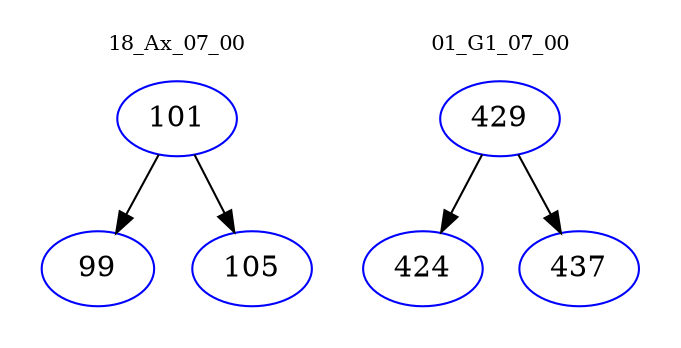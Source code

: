 digraph{
subgraph cluster_0 {
color = white
label = "18_Ax_07_00";
fontsize=10;
T0_101 [label="101", color="blue"]
T0_101 -> T0_99 [color="black"]
T0_99 [label="99", color="blue"]
T0_101 -> T0_105 [color="black"]
T0_105 [label="105", color="blue"]
}
subgraph cluster_1 {
color = white
label = "01_G1_07_00";
fontsize=10;
T1_429 [label="429", color="blue"]
T1_429 -> T1_424 [color="black"]
T1_424 [label="424", color="blue"]
T1_429 -> T1_437 [color="black"]
T1_437 [label="437", color="blue"]
}
}
